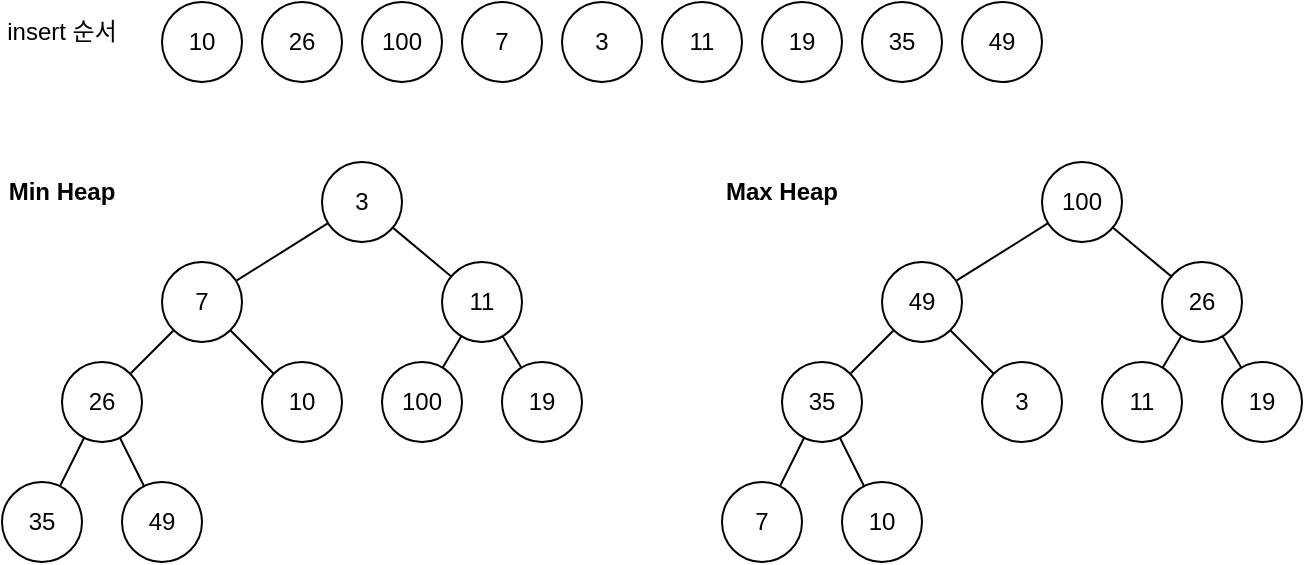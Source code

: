 <mxfile version="17.1.3" type="github">
  <diagram id="nVTtW_2ZX9SCM_PD-DEV" name="Page-1">
    <mxGraphModel dx="718" dy="566" grid="1" gridSize="10" guides="1" tooltips="1" connect="1" arrows="1" fold="1" page="1" pageScale="1" pageWidth="827" pageHeight="1169" math="0" shadow="0">
      <root>
        <mxCell id="0" />
        <mxCell id="1" parent="0" />
        <mxCell id="xWjFjWmLgqk_2633hflu-1" value="3" style="ellipse;whiteSpace=wrap;html=1;aspect=fixed;" vertex="1" parent="1">
          <mxGeometry x="320" y="80" width="40" height="40" as="geometry" />
        </mxCell>
        <mxCell id="xWjFjWmLgqk_2633hflu-2" value="11" style="ellipse;whiteSpace=wrap;html=1;aspect=fixed;" vertex="1" parent="1">
          <mxGeometry x="370" y="80" width="40" height="40" as="geometry" />
        </mxCell>
        <mxCell id="xWjFjWmLgqk_2633hflu-3" value="7" style="ellipse;whiteSpace=wrap;html=1;aspect=fixed;" vertex="1" parent="1">
          <mxGeometry x="270" y="80" width="40" height="40" as="geometry" />
        </mxCell>
        <mxCell id="xWjFjWmLgqk_2633hflu-4" value="35" style="ellipse;whiteSpace=wrap;html=1;aspect=fixed;" vertex="1" parent="1">
          <mxGeometry x="470" y="80" width="40" height="40" as="geometry" />
        </mxCell>
        <mxCell id="xWjFjWmLgqk_2633hflu-5" value="19" style="ellipse;whiteSpace=wrap;html=1;aspect=fixed;" vertex="1" parent="1">
          <mxGeometry x="420" y="80" width="40" height="40" as="geometry" />
        </mxCell>
        <mxCell id="xWjFjWmLgqk_2633hflu-6" value="26" style="ellipse;whiteSpace=wrap;html=1;aspect=fixed;" vertex="1" parent="1">
          <mxGeometry x="170" y="80" width="40" height="40" as="geometry" />
        </mxCell>
        <mxCell id="xWjFjWmLgqk_2633hflu-7" value="10" style="ellipse;whiteSpace=wrap;html=1;aspect=fixed;" vertex="1" parent="1">
          <mxGeometry x="120" y="80" width="40" height="40" as="geometry" />
        </mxCell>
        <mxCell id="xWjFjWmLgqk_2633hflu-8" value="100" style="ellipse;whiteSpace=wrap;html=1;aspect=fixed;" vertex="1" parent="1">
          <mxGeometry x="220" y="80" width="40" height="40" as="geometry" />
        </mxCell>
        <mxCell id="xWjFjWmLgqk_2633hflu-9" value="Min Heap" style="text;html=1;strokeColor=none;fillColor=none;align=center;verticalAlign=middle;whiteSpace=wrap;rounded=0;fontStyle=1" vertex="1" parent="1">
          <mxGeometry x="40" y="160" width="60" height="30" as="geometry" />
        </mxCell>
        <mxCell id="xWjFjWmLgqk_2633hflu-10" value="Max Heap" style="text;html=1;strokeColor=none;fillColor=none;align=center;verticalAlign=middle;whiteSpace=wrap;rounded=0;fontStyle=1" vertex="1" parent="1">
          <mxGeometry x="400" y="160" width="60" height="30" as="geometry" />
        </mxCell>
        <mxCell id="xWjFjWmLgqk_2633hflu-11" value="3" style="ellipse;whiteSpace=wrap;html=1;aspect=fixed;" vertex="1" parent="1">
          <mxGeometry x="200" y="160" width="40" height="40" as="geometry" />
        </mxCell>
        <mxCell id="xWjFjWmLgqk_2633hflu-25" style="edgeStyle=none;rounded=0;orthogonalLoop=1;jettySize=auto;html=1;endArrow=none;endFill=0;" edge="1" parent="1" source="xWjFjWmLgqk_2633hflu-12" target="xWjFjWmLgqk_2633hflu-18">
          <mxGeometry relative="1" as="geometry" />
        </mxCell>
        <mxCell id="xWjFjWmLgqk_2633hflu-26" style="edgeStyle=none;rounded=0;orthogonalLoop=1;jettySize=auto;html=1;endArrow=none;endFill=0;" edge="1" parent="1" source="xWjFjWmLgqk_2633hflu-12" target="xWjFjWmLgqk_2633hflu-15">
          <mxGeometry relative="1" as="geometry" />
        </mxCell>
        <mxCell id="xWjFjWmLgqk_2633hflu-28" style="edgeStyle=none;rounded=0;orthogonalLoop=1;jettySize=auto;html=1;endArrow=none;endFill=0;" edge="1" parent="1" source="xWjFjWmLgqk_2633hflu-12" target="xWjFjWmLgqk_2633hflu-11">
          <mxGeometry relative="1" as="geometry" />
        </mxCell>
        <mxCell id="xWjFjWmLgqk_2633hflu-12" value="11" style="ellipse;whiteSpace=wrap;html=1;aspect=fixed;" vertex="1" parent="1">
          <mxGeometry x="260" y="210" width="40" height="40" as="geometry" />
        </mxCell>
        <mxCell id="xWjFjWmLgqk_2633hflu-24" style="edgeStyle=none;rounded=0;orthogonalLoop=1;jettySize=auto;html=1;endArrow=none;endFill=0;" edge="1" parent="1" source="xWjFjWmLgqk_2633hflu-13" target="xWjFjWmLgqk_2633hflu-17">
          <mxGeometry relative="1" as="geometry" />
        </mxCell>
        <mxCell id="xWjFjWmLgqk_2633hflu-27" style="edgeStyle=none;rounded=0;orthogonalLoop=1;jettySize=auto;html=1;endArrow=none;endFill=0;" edge="1" parent="1" source="xWjFjWmLgqk_2633hflu-13" target="xWjFjWmLgqk_2633hflu-11">
          <mxGeometry relative="1" as="geometry" />
        </mxCell>
        <mxCell id="xWjFjWmLgqk_2633hflu-13" value="7" style="ellipse;whiteSpace=wrap;html=1;aspect=fixed;" vertex="1" parent="1">
          <mxGeometry x="120" y="210" width="40" height="40" as="geometry" />
        </mxCell>
        <mxCell id="xWjFjWmLgqk_2633hflu-21" style="rounded=0;orthogonalLoop=1;jettySize=auto;html=1;endArrow=none;endFill=0;" edge="1" parent="1" source="xWjFjWmLgqk_2633hflu-14" target="xWjFjWmLgqk_2633hflu-16">
          <mxGeometry relative="1" as="geometry" />
        </mxCell>
        <mxCell id="xWjFjWmLgqk_2633hflu-14" value="35" style="ellipse;whiteSpace=wrap;html=1;aspect=fixed;" vertex="1" parent="1">
          <mxGeometry x="40" y="320" width="40" height="40" as="geometry" />
        </mxCell>
        <mxCell id="xWjFjWmLgqk_2633hflu-15" value="19" style="ellipse;whiteSpace=wrap;html=1;aspect=fixed;" vertex="1" parent="1">
          <mxGeometry x="290" y="260" width="40" height="40" as="geometry" />
        </mxCell>
        <mxCell id="xWjFjWmLgqk_2633hflu-22" style="edgeStyle=none;rounded=0;orthogonalLoop=1;jettySize=auto;html=1;endArrow=none;endFill=0;" edge="1" parent="1" source="xWjFjWmLgqk_2633hflu-16" target="xWjFjWmLgqk_2633hflu-20">
          <mxGeometry relative="1" as="geometry" />
        </mxCell>
        <mxCell id="xWjFjWmLgqk_2633hflu-23" style="edgeStyle=none;rounded=0;orthogonalLoop=1;jettySize=auto;html=1;endArrow=none;endFill=0;" edge="1" parent="1" source="xWjFjWmLgqk_2633hflu-16" target="xWjFjWmLgqk_2633hflu-13">
          <mxGeometry relative="1" as="geometry">
            <mxPoint x="120.211" y="262.803" as="sourcePoint" />
          </mxGeometry>
        </mxCell>
        <mxCell id="xWjFjWmLgqk_2633hflu-16" value="26" style="ellipse;whiteSpace=wrap;html=1;aspect=fixed;" vertex="1" parent="1">
          <mxGeometry x="70" y="260" width="40" height="40" as="geometry" />
        </mxCell>
        <mxCell id="xWjFjWmLgqk_2633hflu-17" value="10" style="ellipse;whiteSpace=wrap;html=1;aspect=fixed;" vertex="1" parent="1">
          <mxGeometry x="170" y="260" width="40" height="40" as="geometry" />
        </mxCell>
        <mxCell id="xWjFjWmLgqk_2633hflu-18" value="100" style="ellipse;whiteSpace=wrap;html=1;aspect=fixed;" vertex="1" parent="1">
          <mxGeometry x="230" y="260" width="40" height="40" as="geometry" />
        </mxCell>
        <mxCell id="xWjFjWmLgqk_2633hflu-19" value="49" style="ellipse;whiteSpace=wrap;html=1;aspect=fixed;" vertex="1" parent="1">
          <mxGeometry x="520" y="80" width="40" height="40" as="geometry" />
        </mxCell>
        <mxCell id="xWjFjWmLgqk_2633hflu-20" value="49" style="ellipse;whiteSpace=wrap;html=1;aspect=fixed;" vertex="1" parent="1">
          <mxGeometry x="100" y="320" width="40" height="40" as="geometry" />
        </mxCell>
        <mxCell id="xWjFjWmLgqk_2633hflu-43" style="edgeStyle=none;rounded=0;orthogonalLoop=1;jettySize=auto;html=1;endArrow=none;endFill=0;" edge="1" parent="1" source="xWjFjWmLgqk_2633hflu-29" target="xWjFjWmLgqk_2633hflu-37">
          <mxGeometry relative="1" as="geometry" />
        </mxCell>
        <mxCell id="xWjFjWmLgqk_2633hflu-29" value="3" style="ellipse;whiteSpace=wrap;html=1;aspect=fixed;" vertex="1" parent="1">
          <mxGeometry x="530" y="260" width="40" height="40" as="geometry" />
        </mxCell>
        <mxCell id="xWjFjWmLgqk_2633hflu-30" value="11" style="ellipse;whiteSpace=wrap;html=1;aspect=fixed;" vertex="1" parent="1">
          <mxGeometry x="590" y="260" width="40" height="40" as="geometry" />
        </mxCell>
        <mxCell id="xWjFjWmLgqk_2633hflu-45" style="edgeStyle=none;rounded=0;orthogonalLoop=1;jettySize=auto;html=1;endArrow=none;endFill=0;" edge="1" parent="1" source="xWjFjWmLgqk_2633hflu-31" target="xWjFjWmLgqk_2633hflu-32">
          <mxGeometry relative="1" as="geometry" />
        </mxCell>
        <mxCell id="xWjFjWmLgqk_2633hflu-31" value="7" style="ellipse;whiteSpace=wrap;html=1;aspect=fixed;" vertex="1" parent="1">
          <mxGeometry x="400" y="320" width="40" height="40" as="geometry" />
        </mxCell>
        <mxCell id="xWjFjWmLgqk_2633hflu-38" style="edgeStyle=none;rounded=0;orthogonalLoop=1;jettySize=auto;html=1;endArrow=none;endFill=0;" edge="1" parent="1" source="xWjFjWmLgqk_2633hflu-32" target="xWjFjWmLgqk_2633hflu-37">
          <mxGeometry relative="1" as="geometry" />
        </mxCell>
        <mxCell id="xWjFjWmLgqk_2633hflu-32" value="35" style="ellipse;whiteSpace=wrap;html=1;aspect=fixed;" vertex="1" parent="1">
          <mxGeometry x="430" y="260" width="40" height="40" as="geometry" />
        </mxCell>
        <mxCell id="xWjFjWmLgqk_2633hflu-33" value="19" style="ellipse;whiteSpace=wrap;html=1;aspect=fixed;" vertex="1" parent="1">
          <mxGeometry x="650" y="260" width="40" height="40" as="geometry" />
        </mxCell>
        <mxCell id="xWjFjWmLgqk_2633hflu-41" style="edgeStyle=none;rounded=0;orthogonalLoop=1;jettySize=auto;html=1;endArrow=none;endFill=0;" edge="1" parent="1" source="xWjFjWmLgqk_2633hflu-34" target="xWjFjWmLgqk_2633hflu-33">
          <mxGeometry relative="1" as="geometry" />
        </mxCell>
        <mxCell id="xWjFjWmLgqk_2633hflu-42" style="edgeStyle=none;rounded=0;orthogonalLoop=1;jettySize=auto;html=1;endArrow=none;endFill=0;" edge="1" parent="1" source="xWjFjWmLgqk_2633hflu-34" target="xWjFjWmLgqk_2633hflu-30">
          <mxGeometry relative="1" as="geometry" />
        </mxCell>
        <mxCell id="xWjFjWmLgqk_2633hflu-34" value="26" style="ellipse;whiteSpace=wrap;html=1;aspect=fixed;" vertex="1" parent="1">
          <mxGeometry x="620" y="210" width="40" height="40" as="geometry" />
        </mxCell>
        <mxCell id="xWjFjWmLgqk_2633hflu-44" style="edgeStyle=none;rounded=0;orthogonalLoop=1;jettySize=auto;html=1;endArrow=none;endFill=0;" edge="1" parent="1" source="xWjFjWmLgqk_2633hflu-35" target="xWjFjWmLgqk_2633hflu-32">
          <mxGeometry relative="1" as="geometry" />
        </mxCell>
        <mxCell id="xWjFjWmLgqk_2633hflu-35" value="10" style="ellipse;whiteSpace=wrap;html=1;aspect=fixed;" vertex="1" parent="1">
          <mxGeometry x="460" y="320" width="40" height="40" as="geometry" />
        </mxCell>
        <mxCell id="xWjFjWmLgqk_2633hflu-40" style="edgeStyle=none;rounded=0;orthogonalLoop=1;jettySize=auto;html=1;endArrow=none;endFill=0;" edge="1" parent="1" source="xWjFjWmLgqk_2633hflu-36" target="xWjFjWmLgqk_2633hflu-34">
          <mxGeometry relative="1" as="geometry" />
        </mxCell>
        <mxCell id="xWjFjWmLgqk_2633hflu-36" value="100" style="ellipse;whiteSpace=wrap;html=1;aspect=fixed;" vertex="1" parent="1">
          <mxGeometry x="560" y="160" width="40" height="40" as="geometry" />
        </mxCell>
        <mxCell id="xWjFjWmLgqk_2633hflu-39" style="edgeStyle=none;rounded=0;orthogonalLoop=1;jettySize=auto;html=1;endArrow=none;endFill=0;" edge="1" parent="1" source="xWjFjWmLgqk_2633hflu-37" target="xWjFjWmLgqk_2633hflu-36">
          <mxGeometry relative="1" as="geometry" />
        </mxCell>
        <mxCell id="xWjFjWmLgqk_2633hflu-37" value="49" style="ellipse;whiteSpace=wrap;html=1;aspect=fixed;" vertex="1" parent="1">
          <mxGeometry x="480" y="210" width="40" height="40" as="geometry" />
        </mxCell>
        <mxCell id="xWjFjWmLgqk_2633hflu-46" value="insert 순서" style="text;html=1;strokeColor=none;fillColor=none;align=center;verticalAlign=middle;whiteSpace=wrap;rounded=0;" vertex="1" parent="1">
          <mxGeometry x="40" y="80" width="60" height="30" as="geometry" />
        </mxCell>
      </root>
    </mxGraphModel>
  </diagram>
</mxfile>
